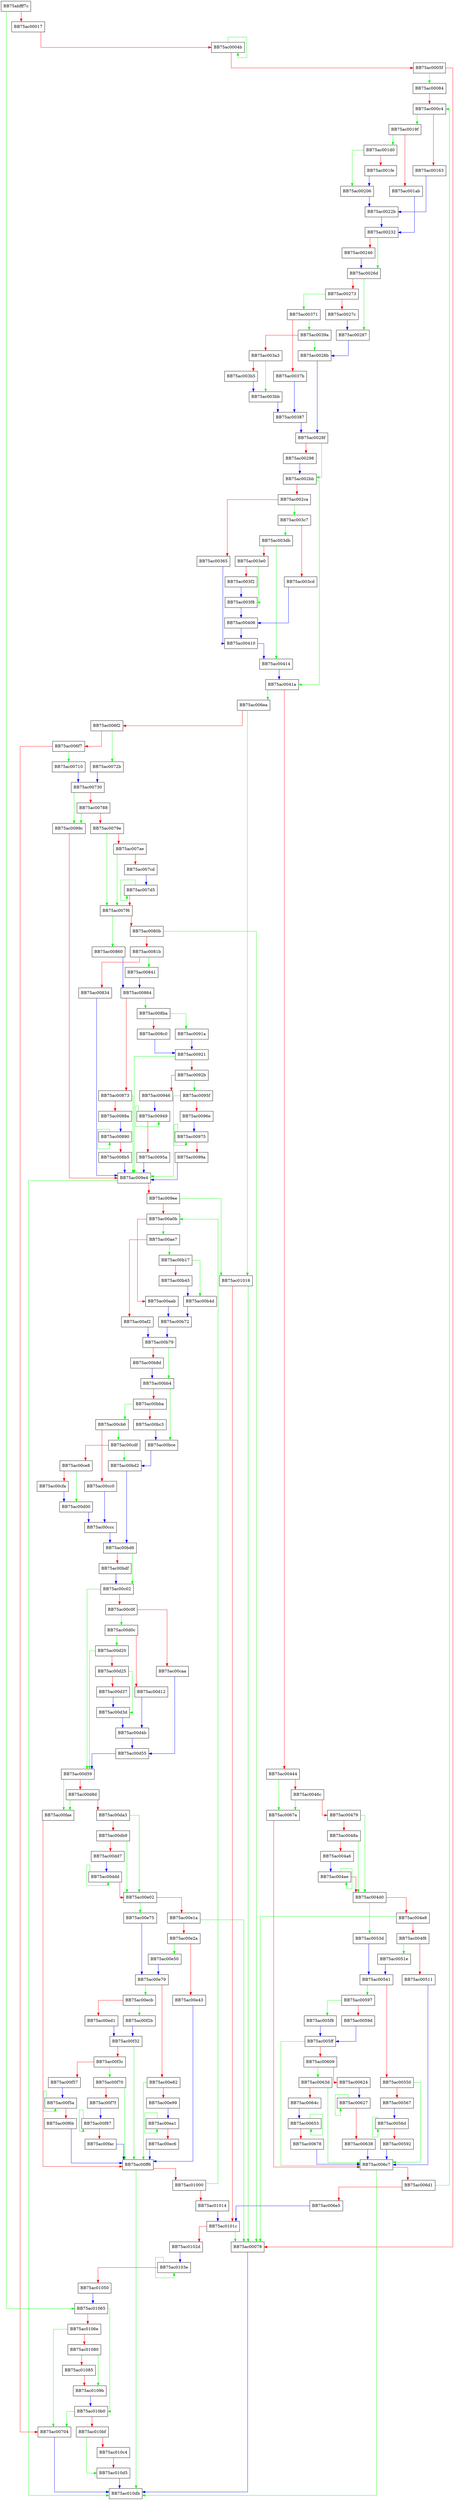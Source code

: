 digraph ZSTD_decompressSequencesSplitLitBuffer {
  node [shape="box"];
  graph [splines=ortho];
  BB75abfff7c -> BB75ac01065 [color="green"];
  BB75abfff7c -> BB75ac00017 [color="red"];
  BB75ac00017 -> BB75ac0004b [color="red"];
  BB75ac0004b -> BB75ac0004b [color="green"];
  BB75ac0004b -> BB75ac0005f [color="red"];
  BB75ac0005f -> BB75ac00084 [color="green"];
  BB75ac0005f -> BB75ac00078 [color="red"];
  BB75ac00078 -> BB75ac010db [color="blue"];
  BB75ac00084 -> BB75ac000c4 [color="red"];
  BB75ac000c4 -> BB75ac0019f [color="green"];
  BB75ac000c4 -> BB75ac00163 [color="red"];
  BB75ac00163 -> BB75ac0022b [color="blue"];
  BB75ac0019f -> BB75ac001d0 [color="green"];
  BB75ac0019f -> BB75ac001ab [color="red"];
  BB75ac001ab -> BB75ac00232 [color="blue"];
  BB75ac001d0 -> BB75ac00206 [color="green"];
  BB75ac001d0 -> BB75ac001fe [color="red"];
  BB75ac001fe -> BB75ac00206 [color="blue"];
  BB75ac00206 -> BB75ac0022b [color="blue"];
  BB75ac0022b -> BB75ac00232 [color="blue"];
  BB75ac00232 -> BB75ac0026d [color="green"];
  BB75ac00232 -> BB75ac00246 [color="red"];
  BB75ac00246 -> BB75ac0026d [color="blue"];
  BB75ac0026d -> BB75ac00287 [color="green"];
  BB75ac0026d -> BB75ac00273 [color="red"];
  BB75ac00273 -> BB75ac00371 [color="green"];
  BB75ac00273 -> BB75ac0027c [color="red"];
  BB75ac0027c -> BB75ac00287 [color="blue"];
  BB75ac00287 -> BB75ac0028b [color="blue"];
  BB75ac0028b -> BB75ac0028f [color="blue"];
  BB75ac0028f -> BB75ac002bb [color="green"];
  BB75ac0028f -> BB75ac00298 [color="red"];
  BB75ac00298 -> BB75ac002bb [color="blue"];
  BB75ac002bb -> BB75ac0041a [color="green"];
  BB75ac002bb -> BB75ac002ca [color="red"];
  BB75ac002ca -> BB75ac003c7 [color="green"];
  BB75ac002ca -> BB75ac00365 [color="red"];
  BB75ac00365 -> BB75ac00410 [color="blue"];
  BB75ac00371 -> BB75ac0039a [color="green"];
  BB75ac00371 -> BB75ac0037b [color="red"];
  BB75ac0037b -> BB75ac00387 [color="blue"];
  BB75ac00387 -> BB75ac0028f [color="blue"];
  BB75ac0039a -> BB75ac0028b [color="green"];
  BB75ac0039a -> BB75ac003a3 [color="red"];
  BB75ac003a3 -> BB75ac003bb [color="green"];
  BB75ac003a3 -> BB75ac003b5 [color="red"];
  BB75ac003b5 -> BB75ac003bb [color="blue"];
  BB75ac003bb -> BB75ac00387 [color="blue"];
  BB75ac003c7 -> BB75ac003db [color="green"];
  BB75ac003c7 -> BB75ac003cd [color="red"];
  BB75ac003cd -> BB75ac00406 [color="blue"];
  BB75ac003db -> BB75ac00414 [color="green"];
  BB75ac003db -> BB75ac003e0 [color="red"];
  BB75ac003e0 -> BB75ac003f8 [color="green"];
  BB75ac003e0 -> BB75ac003f2 [color="red"];
  BB75ac003f2 -> BB75ac003f8 [color="blue"];
  BB75ac003f8 -> BB75ac00406 [color="blue"];
  BB75ac00406 -> BB75ac00410 [color="blue"];
  BB75ac00410 -> BB75ac00414 [color="blue"];
  BB75ac00414 -> BB75ac0041a [color="blue"];
  BB75ac0041a -> BB75ac006ea [color="green"];
  BB75ac0041a -> BB75ac00444 [color="red"];
  BB75ac00444 -> BB75ac0067a [color="green"];
  BB75ac00444 -> BB75ac0046c [color="red"];
  BB75ac0046c -> BB75ac0067a [color="green"];
  BB75ac0046c -> BB75ac00479 [color="red"];
  BB75ac00479 -> BB75ac004d0 [color="green"];
  BB75ac00479 -> BB75ac0048a [color="red"];
  BB75ac0048a -> BB75ac004d0 [color="green"];
  BB75ac0048a -> BB75ac004a6 [color="red"];
  BB75ac004a6 -> BB75ac004ae [color="blue"];
  BB75ac004ae -> BB75ac004ae [color="green"];
  BB75ac004ae -> BB75ac004d0 [color="red"];
  BB75ac004d0 -> BB75ac0053d [color="green"];
  BB75ac004d0 -> BB75ac004e8 [color="red"];
  BB75ac004e8 -> BB75ac00078 [color="green"];
  BB75ac004e8 -> BB75ac004f8 [color="red"];
  BB75ac004f8 -> BB75ac0051e [color="green"];
  BB75ac004f8 -> BB75ac00511 [color="red"];
  BB75ac00511 -> BB75ac006c7 [color="blue"];
  BB75ac0051e -> BB75ac00541 [color="blue"];
  BB75ac0053d -> BB75ac00541 [color="blue"];
  BB75ac00541 -> BB75ac00597 [color="green"];
  BB75ac00541 -> BB75ac00550 [color="red"];
  BB75ac00550 -> BB75ac006c7 [color="green"];
  BB75ac00550 -> BB75ac00567 [color="red"];
  BB75ac00567 -> BB75ac0056d [color="blue"];
  BB75ac0056d -> BB75ac0056d [color="green"];
  BB75ac0056d -> BB75ac00592 [color="red"];
  BB75ac00592 -> BB75ac006c7 [color="blue"];
  BB75ac00597 -> BB75ac005f8 [color="green"];
  BB75ac00597 -> BB75ac0059d [color="red"];
  BB75ac0059d -> BB75ac005ff [color="blue"];
  BB75ac005f8 -> BB75ac005ff [color="blue"];
  BB75ac005ff -> BB75ac006c7 [color="green"];
  BB75ac005ff -> BB75ac00609 [color="red"];
  BB75ac00609 -> BB75ac0063d [color="green"];
  BB75ac00609 -> BB75ac00624 [color="red"];
  BB75ac00624 -> BB75ac00627 [color="blue"];
  BB75ac00627 -> BB75ac00627 [color="green"];
  BB75ac00627 -> BB75ac00638 [color="red"];
  BB75ac00638 -> BB75ac006c7 [color="blue"];
  BB75ac0063d -> BB75ac006c7 [color="green"];
  BB75ac0063d -> BB75ac0064c [color="red"];
  BB75ac0064c -> BB75ac00653 [color="blue"];
  BB75ac00653 -> BB75ac00653 [color="green"];
  BB75ac00653 -> BB75ac00678 [color="red"];
  BB75ac00678 -> BB75ac006c7 [color="blue"];
  BB75ac0067a -> BB75ac006c7 [color="red"];
  BB75ac006c7 -> BB75ac010db [color="green"];
  BB75ac006c7 -> BB75ac006d1 [color="red"];
  BB75ac006d1 -> BB75ac000c4 [color="green"];
  BB75ac006d1 -> BB75ac006e5 [color="red"];
  BB75ac006e5 -> BB75ac0101c [color="blue"];
  BB75ac006ea -> BB75ac01016 [color="green"];
  BB75ac006ea -> BB75ac006f2 [color="red"];
  BB75ac006f2 -> BB75ac0072b [color="green"];
  BB75ac006f2 -> BB75ac006f7 [color="red"];
  BB75ac006f7 -> BB75ac00710 [color="green"];
  BB75ac006f7 -> BB75ac00704 [color="red"];
  BB75ac00704 -> BB75ac010db [color="blue"];
  BB75ac00710 -> BB75ac00730 [color="blue"];
  BB75ac0072b -> BB75ac00730 [color="blue"];
  BB75ac00730 -> BB75ac0099c [color="green"];
  BB75ac00730 -> BB75ac00788 [color="red"];
  BB75ac00788 -> BB75ac0099c [color="green"];
  BB75ac00788 -> BB75ac0079e [color="red"];
  BB75ac0079e -> BB75ac007f6 [color="green"];
  BB75ac0079e -> BB75ac007ae [color="red"];
  BB75ac007ae -> BB75ac007f6 [color="green"];
  BB75ac007ae -> BB75ac007cd [color="red"];
  BB75ac007cd -> BB75ac007d5 [color="blue"];
  BB75ac007d5 -> BB75ac007d5 [color="green"];
  BB75ac007d5 -> BB75ac007f6 [color="red"];
  BB75ac007f6 -> BB75ac00860 [color="green"];
  BB75ac007f6 -> BB75ac0080b [color="red"];
  BB75ac0080b -> BB75ac00078 [color="green"];
  BB75ac0080b -> BB75ac0081b [color="red"];
  BB75ac0081b -> BB75ac00841 [color="green"];
  BB75ac0081b -> BB75ac00834 [color="red"];
  BB75ac00834 -> BB75ac009e4 [color="blue"];
  BB75ac00841 -> BB75ac00864 [color="blue"];
  BB75ac00860 -> BB75ac00864 [color="blue"];
  BB75ac00864 -> BB75ac008ba [color="green"];
  BB75ac00864 -> BB75ac00873 [color="red"];
  BB75ac00873 -> BB75ac009e4 [color="green"];
  BB75ac00873 -> BB75ac0088a [color="red"];
  BB75ac0088a -> BB75ac00890 [color="blue"];
  BB75ac00890 -> BB75ac00890 [color="green"];
  BB75ac00890 -> BB75ac008b5 [color="red"];
  BB75ac008b5 -> BB75ac009e4 [color="blue"];
  BB75ac008ba -> BB75ac0091a [color="green"];
  BB75ac008ba -> BB75ac008c0 [color="red"];
  BB75ac008c0 -> BB75ac00921 [color="blue"];
  BB75ac0091a -> BB75ac00921 [color="blue"];
  BB75ac00921 -> BB75ac009e4 [color="green"];
  BB75ac00921 -> BB75ac0092b [color="red"];
  BB75ac0092b -> BB75ac0095f [color="green"];
  BB75ac0092b -> BB75ac00946 [color="red"];
  BB75ac00946 -> BB75ac00949 [color="blue"];
  BB75ac00949 -> BB75ac00949 [color="green"];
  BB75ac00949 -> BB75ac0095a [color="red"];
  BB75ac0095a -> BB75ac009e4 [color="blue"];
  BB75ac0095f -> BB75ac009e4 [color="green"];
  BB75ac0095f -> BB75ac0096e [color="red"];
  BB75ac0096e -> BB75ac00975 [color="blue"];
  BB75ac00975 -> BB75ac00975 [color="green"];
  BB75ac00975 -> BB75ac0099a [color="red"];
  BB75ac0099a -> BB75ac009e4 [color="blue"];
  BB75ac0099c -> BB75ac009e4 [color="red"];
  BB75ac009e4 -> BB75ac010db [color="green"];
  BB75ac009e4 -> BB75ac009ee [color="red"];
  BB75ac009ee -> BB75ac01016 [color="green"];
  BB75ac009ee -> BB75ac00a0b [color="red"];
  BB75ac00a0b -> BB75ac00ae7 [color="green"];
  BB75ac00a0b -> BB75ac00aab [color="red"];
  BB75ac00aab -> BB75ac00b72 [color="blue"];
  BB75ac00ae7 -> BB75ac00b17 [color="green"];
  BB75ac00ae7 -> BB75ac00af2 [color="red"];
  BB75ac00af2 -> BB75ac00b79 [color="blue"];
  BB75ac00b17 -> BB75ac00b4d [color="green"];
  BB75ac00b17 -> BB75ac00b45 [color="red"];
  BB75ac00b45 -> BB75ac00b4d [color="blue"];
  BB75ac00b4d -> BB75ac00b72 [color="blue"];
  BB75ac00b72 -> BB75ac00b79 [color="blue"];
  BB75ac00b79 -> BB75ac00bb4 [color="green"];
  BB75ac00b79 -> BB75ac00b8d [color="red"];
  BB75ac00b8d -> BB75ac00bb4 [color="blue"];
  BB75ac00bb4 -> BB75ac00bce [color="green"];
  BB75ac00bb4 -> BB75ac00bba [color="red"];
  BB75ac00bba -> BB75ac00cb6 [color="green"];
  BB75ac00bba -> BB75ac00bc3 [color="red"];
  BB75ac00bc3 -> BB75ac00bce [color="blue"];
  BB75ac00bce -> BB75ac00bd2 [color="blue"];
  BB75ac00bd2 -> BB75ac00bd6 [color="blue"];
  BB75ac00bd6 -> BB75ac00c02 [color="green"];
  BB75ac00bd6 -> BB75ac00bdf [color="red"];
  BB75ac00bdf -> BB75ac00c02 [color="blue"];
  BB75ac00c02 -> BB75ac00d59 [color="green"];
  BB75ac00c02 -> BB75ac00c0f [color="red"];
  BB75ac00c0f -> BB75ac00d0c [color="green"];
  BB75ac00c0f -> BB75ac00caa [color="red"];
  BB75ac00caa -> BB75ac00d55 [color="blue"];
  BB75ac00cb6 -> BB75ac00cdf [color="green"];
  BB75ac00cb6 -> BB75ac00cc0 [color="red"];
  BB75ac00cc0 -> BB75ac00ccc [color="blue"];
  BB75ac00ccc -> BB75ac00bd6 [color="blue"];
  BB75ac00cdf -> BB75ac00bd2 [color="green"];
  BB75ac00cdf -> BB75ac00ce8 [color="red"];
  BB75ac00ce8 -> BB75ac00d00 [color="green"];
  BB75ac00ce8 -> BB75ac00cfa [color="red"];
  BB75ac00cfa -> BB75ac00d00 [color="blue"];
  BB75ac00d00 -> BB75ac00ccc [color="blue"];
  BB75ac00d0c -> BB75ac00d20 [color="green"];
  BB75ac00d0c -> BB75ac00d12 [color="red"];
  BB75ac00d12 -> BB75ac00d4b [color="blue"];
  BB75ac00d20 -> BB75ac00d59 [color="green"];
  BB75ac00d20 -> BB75ac00d25 [color="red"];
  BB75ac00d25 -> BB75ac00d3d [color="green"];
  BB75ac00d25 -> BB75ac00d37 [color="red"];
  BB75ac00d37 -> BB75ac00d3d [color="blue"];
  BB75ac00d3d -> BB75ac00d4b [color="blue"];
  BB75ac00d4b -> BB75ac00d55 [color="blue"];
  BB75ac00d55 -> BB75ac00d59 [color="blue"];
  BB75ac00d59 -> BB75ac00fae [color="green"];
  BB75ac00d59 -> BB75ac00d8d [color="red"];
  BB75ac00d8d -> BB75ac00fae [color="green"];
  BB75ac00d8d -> BB75ac00da3 [color="red"];
  BB75ac00da3 -> BB75ac00e02 [color="green"];
  BB75ac00da3 -> BB75ac00db9 [color="red"];
  BB75ac00db9 -> BB75ac00e02 [color="green"];
  BB75ac00db9 -> BB75ac00dd7 [color="red"];
  BB75ac00dd7 -> BB75ac00ddd [color="blue"];
  BB75ac00ddd -> BB75ac00ddd [color="green"];
  BB75ac00ddd -> BB75ac00e02 [color="red"];
  BB75ac00e02 -> BB75ac00e75 [color="green"];
  BB75ac00e02 -> BB75ac00e1a [color="red"];
  BB75ac00e1a -> BB75ac00078 [color="green"];
  BB75ac00e1a -> BB75ac00e2a [color="red"];
  BB75ac00e2a -> BB75ac00e50 [color="green"];
  BB75ac00e2a -> BB75ac00e43 [color="red"];
  BB75ac00e43 -> BB75ac00ff6 [color="blue"];
  BB75ac00e50 -> BB75ac00e79 [color="blue"];
  BB75ac00e75 -> BB75ac00e79 [color="blue"];
  BB75ac00e79 -> BB75ac00ecb [color="green"];
  BB75ac00e79 -> BB75ac00e82 [color="red"];
  BB75ac00e82 -> BB75ac00ff6 [color="green"];
  BB75ac00e82 -> BB75ac00e99 [color="red"];
  BB75ac00e99 -> BB75ac00ea1 [color="blue"];
  BB75ac00ea1 -> BB75ac00ea1 [color="green"];
  BB75ac00ea1 -> BB75ac00ec6 [color="red"];
  BB75ac00ec6 -> BB75ac00ff6 [color="blue"];
  BB75ac00ecb -> BB75ac00f2b [color="green"];
  BB75ac00ecb -> BB75ac00ed1 [color="red"];
  BB75ac00ed1 -> BB75ac00f32 [color="blue"];
  BB75ac00f2b -> BB75ac00f32 [color="blue"];
  BB75ac00f32 -> BB75ac00ff6 [color="green"];
  BB75ac00f32 -> BB75ac00f3c [color="red"];
  BB75ac00f3c -> BB75ac00f70 [color="green"];
  BB75ac00f3c -> BB75ac00f57 [color="red"];
  BB75ac00f57 -> BB75ac00f5a [color="blue"];
  BB75ac00f5a -> BB75ac00f5a [color="green"];
  BB75ac00f5a -> BB75ac00f6b [color="red"];
  BB75ac00f6b -> BB75ac00ff6 [color="blue"];
  BB75ac00f70 -> BB75ac00ff6 [color="green"];
  BB75ac00f70 -> BB75ac00f7f [color="red"];
  BB75ac00f7f -> BB75ac00f87 [color="blue"];
  BB75ac00f87 -> BB75ac00f87 [color="green"];
  BB75ac00f87 -> BB75ac00fac [color="red"];
  BB75ac00fac -> BB75ac00ff6 [color="blue"];
  BB75ac00fae -> BB75ac00ff6 [color="red"];
  BB75ac00ff6 -> BB75ac010db [color="green"];
  BB75ac00ff6 -> BB75ac01000 [color="red"];
  BB75ac01000 -> BB75ac00a0b [color="green"];
  BB75ac01000 -> BB75ac01014 [color="red"];
  BB75ac01014 -> BB75ac0101c [color="blue"];
  BB75ac01016 -> BB75ac00078 [color="green"];
  BB75ac01016 -> BB75ac0101c [color="red"];
  BB75ac0101c -> BB75ac00078 [color="green"];
  BB75ac0101c -> BB75ac0102d [color="red"];
  BB75ac0102d -> BB75ac0103e [color="blue"];
  BB75ac0103e -> BB75ac0103e [color="green"];
  BB75ac0103e -> BB75ac01050 [color="red"];
  BB75ac01050 -> BB75ac01065 [color="blue"];
  BB75ac01065 -> BB75ac010b0 [color="green"];
  BB75ac01065 -> BB75ac0106e [color="red"];
  BB75ac0106e -> BB75ac00704 [color="green"];
  BB75ac0106e -> BB75ac01080 [color="red"];
  BB75ac01080 -> BB75ac0109b [color="green"];
  BB75ac01080 -> BB75ac01085 [color="red"];
  BB75ac01085 -> BB75ac0109b [color="red"];
  BB75ac0109b -> BB75ac010b0 [color="blue"];
  BB75ac010b0 -> BB75ac00704 [color="green"];
  BB75ac010b0 -> BB75ac010bf [color="red"];
  BB75ac010bf -> BB75ac010d5 [color="green"];
  BB75ac010bf -> BB75ac010c4 [color="red"];
  BB75ac010c4 -> BB75ac010d5 [color="red"];
  BB75ac010d5 -> BB75ac010db [color="blue"];
}